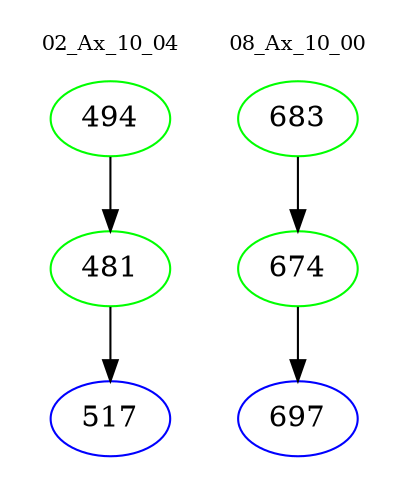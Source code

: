 digraph{
subgraph cluster_0 {
color = white
label = "02_Ax_10_04";
fontsize=10;
T0_494 [label="494", color="green"]
T0_494 -> T0_481 [color="black"]
T0_481 [label="481", color="green"]
T0_481 -> T0_517 [color="black"]
T0_517 [label="517", color="blue"]
}
subgraph cluster_1 {
color = white
label = "08_Ax_10_00";
fontsize=10;
T1_683 [label="683", color="green"]
T1_683 -> T1_674 [color="black"]
T1_674 [label="674", color="green"]
T1_674 -> T1_697 [color="black"]
T1_697 [label="697", color="blue"]
}
}

